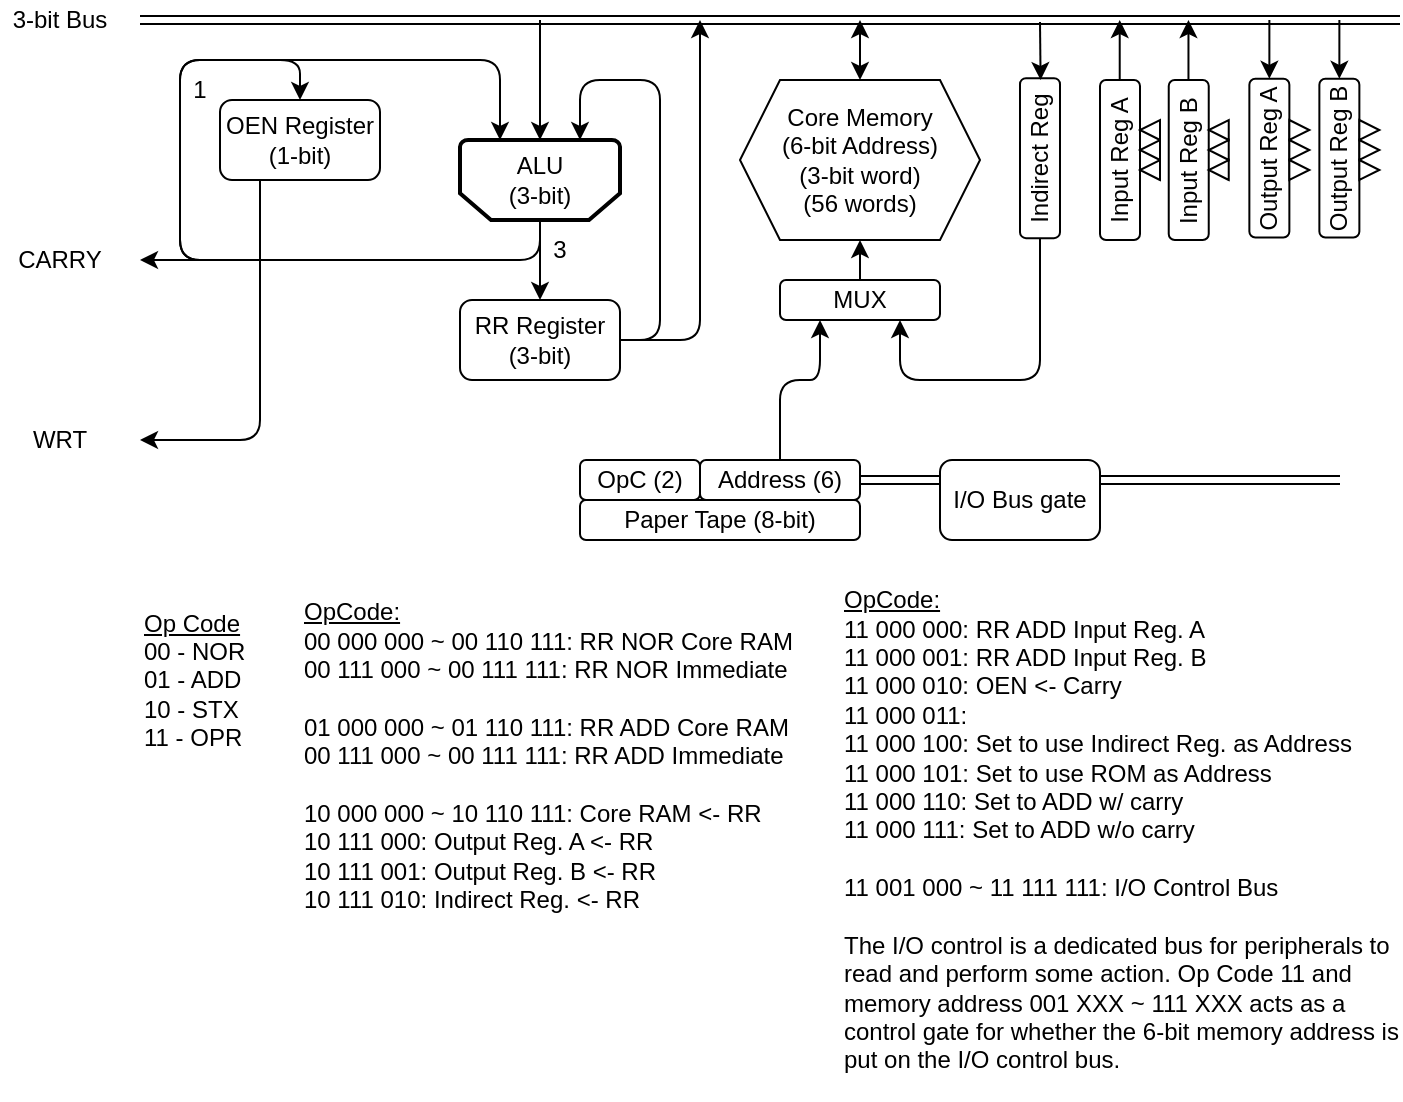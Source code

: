 <mxfile version="26.0.3">
  <diagram id="WnrMuEJYFn2A6ZmgykXn" name="Page-1">
    <mxGraphModel dx="819" dy="482" grid="1" gridSize="10" guides="1" tooltips="1" connect="1" arrows="1" fold="1" page="1" pageScale="1" pageWidth="1654" pageHeight="1169" math="0" shadow="0">
      <root>
        <mxCell id="0" />
        <mxCell id="1" parent="0" />
        <mxCell id="CtDm01CjGlFc-xp2yh45-36" value="Core Memory&lt;br&gt;(6-bit Address)&lt;br&gt;(3-bit word)&lt;div&gt;(56 words)&lt;/div&gt;" style="shape=hexagon;perimeter=hexagonPerimeter2;whiteSpace=wrap;html=1;fixedSize=1;" parent="1" vertex="1">
          <mxGeometry x="940" y="450" width="120" height="80" as="geometry" />
        </mxCell>
        <mxCell id="CtDm01CjGlFc-xp2yh45-50" value="Paper Tape (8-bit)" style="rounded=1;whiteSpace=wrap;html=1;" parent="1" vertex="1">
          <mxGeometry x="860" y="660" width="140" height="20" as="geometry" />
        </mxCell>
        <mxCell id="CtDm01CjGlFc-xp2yh45-53" value="ALU&lt;br&gt;(3&lt;span style=&quot;background-color: transparent; color: light-dark(rgb(0, 0, 0), rgb(255, 255, 255));&quot;&gt;-bit)&lt;/span&gt;" style="strokeWidth=2;html=1;shape=mxgraph.flowchart.loop_limit;whiteSpace=wrap;flipV=1;" parent="1" vertex="1">
          <mxGeometry x="800" y="480" width="80" height="40" as="geometry" />
        </mxCell>
        <mxCell id="f8ygEt5CiFw0iKFOxKiN-1" value="RR Register&lt;br&gt;(3-bit)" style="rounded=1;whiteSpace=wrap;html=1;" parent="1" vertex="1">
          <mxGeometry x="800" y="560" width="80" height="40" as="geometry" />
        </mxCell>
        <mxCell id="f8ygEt5CiFw0iKFOxKiN-2" value="" style="endArrow=classic;html=1;rounded=1;exitX=0.5;exitY=0;exitDx=0;exitDy=0;exitPerimeter=0;entryX=0.5;entryY=0;entryDx=0;entryDy=0;" parent="1" source="CtDm01CjGlFc-xp2yh45-53" target="f8ygEt5CiFw0iKFOxKiN-1" edge="1">
          <mxGeometry width="50" height="50" relative="1" as="geometry">
            <mxPoint x="865" y="450" as="sourcePoint" />
            <mxPoint x="915" y="400" as="targetPoint" />
          </mxGeometry>
        </mxCell>
        <mxCell id="f8ygEt5CiFw0iKFOxKiN-3" value="3" style="text;html=1;strokeColor=none;fillColor=none;align=center;verticalAlign=middle;whiteSpace=wrap;rounded=0;" parent="1" vertex="1">
          <mxGeometry x="840" y="520" width="20" height="30" as="geometry" />
        </mxCell>
        <mxCell id="f8ygEt5CiFw0iKFOxKiN-7" value="" style="endArrow=classic;html=1;rounded=1;exitX=1;exitY=0.5;exitDx=0;exitDy=0;entryX=0.75;entryY=1;entryDx=0;entryDy=0;entryPerimeter=0;" parent="1" source="f8ygEt5CiFw0iKFOxKiN-1" target="CtDm01CjGlFc-xp2yh45-53" edge="1">
          <mxGeometry width="50" height="50" relative="1" as="geometry">
            <mxPoint x="915" y="560" as="sourcePoint" />
            <mxPoint x="855" y="460" as="targetPoint" />
            <Array as="points">
              <mxPoint x="900" y="580" />
              <mxPoint x="900" y="450" />
              <mxPoint x="860" y="450" />
            </Array>
          </mxGeometry>
        </mxCell>
        <mxCell id="f8ygEt5CiFw0iKFOxKiN-16" value="" style="shape=link;html=1;rounded=1;" parent="1" edge="1">
          <mxGeometry width="100" relative="1" as="geometry">
            <mxPoint x="640" y="420" as="sourcePoint" />
            <mxPoint x="1270" y="420" as="targetPoint" />
          </mxGeometry>
        </mxCell>
        <mxCell id="f8ygEt5CiFw0iKFOxKiN-20" value="" style="endArrow=classic;html=1;rounded=1;entryX=0.5;entryY=1;entryDx=0;entryDy=0;entryPerimeter=0;" parent="1" target="CtDm01CjGlFc-xp2yh45-53" edge="1">
          <mxGeometry width="50" height="50" relative="1" as="geometry">
            <mxPoint x="840" y="420" as="sourcePoint" />
            <mxPoint x="1020" y="420" as="targetPoint" />
          </mxGeometry>
        </mxCell>
        <mxCell id="f8ygEt5CiFw0iKFOxKiN-45" value="3-bit Bus" style="text;html=1;strokeColor=none;fillColor=none;align=center;verticalAlign=middle;whiteSpace=wrap;rounded=0;" parent="1" vertex="1">
          <mxGeometry x="570" y="410" width="60" height="20" as="geometry" />
        </mxCell>
        <mxCell id="3NznJ-zv1RJbREVr_r1Y-3" value="" style="endArrow=classic;html=1;rounded=1;exitX=1;exitY=0.5;exitDx=0;exitDy=0;" parent="1" source="f8ygEt5CiFw0iKFOxKiN-1" edge="1">
          <mxGeometry width="50" height="50" relative="1" as="geometry">
            <mxPoint x="810" y="440" as="sourcePoint" />
            <mxPoint x="920" y="420" as="targetPoint" />
            <Array as="points">
              <mxPoint x="920" y="580" />
            </Array>
          </mxGeometry>
        </mxCell>
        <mxCell id="qPVORAUzFXD_HGblGiEd-2" value="" style="endArrow=classic;startArrow=classic;html=1;rounded=0;entryX=0.5;entryY=0;entryDx=0;entryDy=0;" parent="1" target="CtDm01CjGlFc-xp2yh45-36" edge="1">
          <mxGeometry width="50" height="50" relative="1" as="geometry">
            <mxPoint x="1000" y="420" as="sourcePoint" />
            <mxPoint x="1020" y="430" as="targetPoint" />
          </mxGeometry>
        </mxCell>
        <mxCell id="qPVORAUzFXD_HGblGiEd-4" value="OpC (2)" style="rounded=1;whiteSpace=wrap;html=1;" parent="1" vertex="1">
          <mxGeometry x="860" y="640" width="60" height="20" as="geometry" />
        </mxCell>
        <mxCell id="qPVORAUzFXD_HGblGiEd-5" value="Address (6)" style="rounded=1;whiteSpace=wrap;html=1;" parent="1" vertex="1">
          <mxGeometry x="920" y="640" width="80" height="20" as="geometry" />
        </mxCell>
        <mxCell id="qPVORAUzFXD_HGblGiEd-6" value="" style="endArrow=classic;html=1;rounded=1;exitX=0.5;exitY=0;exitDx=0;exitDy=0;entryX=0.25;entryY=1;entryDx=0;entryDy=0;" parent="1" source="qPVORAUzFXD_HGblGiEd-5" target="Qtp3ZXvqBJlrrIDqJjgl-3" edge="1">
          <mxGeometry width="50" height="50" relative="1" as="geometry">
            <mxPoint x="920" y="620" as="sourcePoint" />
            <mxPoint x="1020" y="570" as="targetPoint" />
            <Array as="points">
              <mxPoint x="960" y="600" />
              <mxPoint x="980" y="600" />
            </Array>
          </mxGeometry>
        </mxCell>
        <mxCell id="qPVORAUzFXD_HGblGiEd-9" value="Input Reg A" style="rounded=1;whiteSpace=wrap;html=1;rotation=-90;" parent="1" vertex="1">
          <mxGeometry x="1090" y="480" width="80" height="20" as="geometry" />
        </mxCell>
        <mxCell id="qPVORAUzFXD_HGblGiEd-11" value="" style="endArrow=classic;html=1;rounded=1;exitX=1;exitY=0.5;exitDx=0;exitDy=0;" parent="1" edge="1">
          <mxGeometry width="50" height="50" relative="1" as="geometry">
            <mxPoint x="1129.86" y="450" as="sourcePoint" />
            <mxPoint x="1129.86" y="420" as="targetPoint" />
          </mxGeometry>
        </mxCell>
        <mxCell id="qPVORAUzFXD_HGblGiEd-17" value="" style="triangle;whiteSpace=wrap;html=1;rotation=-180;" parent="1" vertex="1">
          <mxGeometry x="1140" y="470" width="10" height="10" as="geometry" />
        </mxCell>
        <mxCell id="qPVORAUzFXD_HGblGiEd-18" value="" style="triangle;whiteSpace=wrap;html=1;rotation=-180;" parent="1" vertex="1">
          <mxGeometry x="1140" y="480" width="10" height="10" as="geometry" />
        </mxCell>
        <mxCell id="qPVORAUzFXD_HGblGiEd-33" value="&lt;u&gt;Op Code&lt;/u&gt;&lt;br&gt;00 - NOR&lt;br&gt;01 - ADD&lt;br&gt;10 - STX&lt;div&gt;&lt;div style=&quot;&quot;&gt;&lt;span style=&quot;background-color: initial;&quot;&gt;11 - OPR&lt;/span&gt;&lt;/div&gt;&lt;/div&gt;" style="text;html=1;strokeColor=none;fillColor=none;align=left;verticalAlign=middle;whiteSpace=wrap;rounded=0;" parent="1" vertex="1">
          <mxGeometry x="640" y="690" width="70" height="120" as="geometry" />
        </mxCell>
        <mxCell id="qPVORAUzFXD_HGblGiEd-34" value="&lt;u&gt;OpCode:&lt;/u&gt;&lt;br&gt;00 000 000 ~ 00 110 111: RR NOR Core RAM&lt;br&gt;00 111 000 ~ 00 111 111: RR NOR Immediate&lt;div&gt;&lt;div&gt;&lt;br&gt;&lt;/div&gt;&lt;div&gt;01 000 000 ~ 01 110 111:&amp;nbsp;RR ADD Core RAM&lt;br&gt;00 111 000 ~ 00 111 111:&amp;nbsp;RR ADD Immediate&lt;/div&gt;&lt;/div&gt;&lt;div&gt;&lt;br&gt;&lt;/div&gt;&lt;div&gt;&lt;div&gt;10 000 000 ~ 10 110 111:&amp;nbsp;Core RAM &amp;lt;- RR&lt;br&gt;10 111 000: Output Reg. A &amp;lt;- RR&lt;br&gt;&lt;/div&gt;&lt;/div&gt;&lt;div&gt;10 111 001: Output Reg. B &amp;lt;- RR&lt;/div&gt;&lt;div&gt;10 111 010: Indirect Reg. &amp;lt;- RR&lt;br&gt;&lt;br&gt;&lt;/div&gt;" style="text;html=1;strokeColor=none;fillColor=none;align=left;verticalAlign=middle;whiteSpace=wrap;rounded=0;" parent="1" vertex="1">
          <mxGeometry x="720" y="690" width="260" height="210" as="geometry" />
        </mxCell>
        <mxCell id="V7vz-dn10kzdS8O13Vms-1" value="" style="triangle;whiteSpace=wrap;html=1;rotation=-180;" parent="1" vertex="1">
          <mxGeometry x="1140" y="490" width="10" height="10" as="geometry" />
        </mxCell>
        <mxCell id="NllyVqvixWQ4DQBvZZTj-4" value="WRT" style="text;html=1;align=center;verticalAlign=middle;whiteSpace=wrap;rounded=0;" parent="1" vertex="1">
          <mxGeometry x="570" y="620" width="60" height="20" as="geometry" />
        </mxCell>
        <mxCell id="6Gla-IgjYNg36VyRMXTX-1" value="&lt;u&gt;OpCode:&lt;/u&gt;&lt;div&gt;11 000 000:&amp;nbsp;&lt;span style=&quot;background-color: transparent; color: light-dark(rgb(0, 0, 0), rgb(255, 255, 255));&quot;&gt;RR ADD Input Reg. A&lt;/span&gt;&lt;/div&gt;&lt;div&gt;11 000 001:&amp;nbsp;&lt;span style=&quot;background-color: transparent; color: light-dark(rgb(0, 0, 0), rgb(255, 255, 255));&quot;&gt;RR ADD Input Reg. B&lt;/span&gt;&lt;/div&gt;&lt;div&gt;&lt;div&gt;&lt;div&gt;11 000 010:&amp;nbsp;&lt;span style=&quot;background-color: transparent; color: light-dark(rgb(0, 0, 0), rgb(255, 255, 255));&quot;&gt;OEN &amp;lt;- Carry&lt;/span&gt;&lt;/div&gt;&lt;div&gt;11 000 011:&amp;nbsp;&lt;br&gt;11 000 100:&amp;nbsp;&lt;span style=&quot;background-color: transparent; color: light-dark(rgb(0, 0, 0), rgb(255, 255, 255));&quot;&gt;Set to use Indirect Reg. as Address&lt;/span&gt;&lt;/div&gt;&lt;div&gt;11 000 101:&amp;nbsp;&lt;span style=&quot;background-color: transparent; color: light-dark(rgb(0, 0, 0), rgb(255, 255, 255));&quot;&gt;Set to use ROM as Address&lt;/span&gt;&lt;/div&gt;&lt;div&gt;11 000 110:&amp;nbsp;&lt;span style=&quot;background-color: transparent; color: light-dark(rgb(0, 0, 0), rgb(255, 255, 255));&quot;&gt;Set to ADD w/ carry&lt;/span&gt;&lt;/div&gt;&lt;div&gt;11 000 111:&amp;nbsp;&lt;span style=&quot;background-color: transparent; color: light-dark(rgb(0, 0, 0), rgb(255, 255, 255));&quot;&gt;Set to ADD w/o carry&lt;/span&gt;&lt;/div&gt;&lt;/div&gt;&lt;div&gt;&lt;br&gt;&lt;/div&gt;&lt;div&gt;11 001 000 ~ 11 111 111: I/O Control Bus&lt;br&gt;&lt;div&gt;&lt;br&gt;&lt;/div&gt;&lt;div&gt;&lt;span style=&quot;background-color: transparent; color: light-dark(rgb(0, 0, 0), rgb(255, 255, 255));&quot;&gt;The I/O control is a dedicated bus for peripherals to read and perform some action. Op Code 11 and memory address 001 XXX ~ 111 XXX acts as a control gate for whether the 6-bit memory address is put on the I/O control bus.&lt;/span&gt;&lt;/div&gt;&lt;/div&gt;&lt;/div&gt;" style="text;html=1;strokeColor=none;fillColor=none;align=left;verticalAlign=middle;whiteSpace=wrap;rounded=0;" parent="1" vertex="1">
          <mxGeometry x="989.68" y="690" width="280.32" height="270" as="geometry" />
        </mxCell>
        <mxCell id="6Gla-IgjYNg36VyRMXTX-2" value="OEN Register&lt;br&gt;(1-bit)" style="rounded=1;whiteSpace=wrap;html=1;" parent="1" vertex="1">
          <mxGeometry x="680" y="460" width="80" height="40" as="geometry" />
        </mxCell>
        <mxCell id="6Gla-IgjYNg36VyRMXTX-3" value="" style="endArrow=classic;html=1;rounded=1;exitX=0.25;exitY=1;exitDx=0;exitDy=0;curved=0;" parent="1" source="6Gla-IgjYNg36VyRMXTX-2" edge="1">
          <mxGeometry width="50" height="50" relative="1" as="geometry">
            <mxPoint x="950" y="570" as="sourcePoint" />
            <mxPoint x="640" y="630" as="targetPoint" />
            <Array as="points">
              <mxPoint x="700" y="630" />
            </Array>
          </mxGeometry>
        </mxCell>
        <mxCell id="6Gla-IgjYNg36VyRMXTX-4" value="" style="endArrow=classic;html=1;rounded=1;entryX=0.5;entryY=0;entryDx=0;entryDy=0;curved=0;" parent="1" target="6Gla-IgjYNg36VyRMXTX-2" edge="1">
          <mxGeometry width="50" height="50" relative="1" as="geometry">
            <mxPoint x="690" y="540" as="sourcePoint" />
            <mxPoint x="710" y="450" as="targetPoint" />
            <Array as="points">
              <mxPoint x="660" y="540" />
              <mxPoint x="660" y="440" />
              <mxPoint x="720" y="440" />
            </Array>
          </mxGeometry>
        </mxCell>
        <mxCell id="6Gla-IgjYNg36VyRMXTX-5" value="1" style="text;html=1;strokeColor=none;fillColor=none;align=center;verticalAlign=middle;whiteSpace=wrap;rounded=0;" parent="1" vertex="1">
          <mxGeometry x="660" y="440" width="20" height="30" as="geometry" />
        </mxCell>
        <mxCell id="6Gla-IgjYNg36VyRMXTX-7" value="CARRY" style="text;html=1;align=center;verticalAlign=middle;whiteSpace=wrap;rounded=0;" parent="1" vertex="1">
          <mxGeometry x="570" y="530" width="60" height="20" as="geometry" />
        </mxCell>
        <mxCell id="6Gla-IgjYNg36VyRMXTX-8" value="" style="endArrow=classic;html=1;rounded=1;exitX=0;exitY=0;exitDx=0;exitDy=0;curved=0;" parent="1" source="f8ygEt5CiFw0iKFOxKiN-3" edge="1">
          <mxGeometry width="50" height="50" relative="1" as="geometry">
            <mxPoint x="950" y="570" as="sourcePoint" />
            <mxPoint x="640" y="540" as="targetPoint" />
            <Array as="points">
              <mxPoint x="840" y="540" />
            </Array>
          </mxGeometry>
        </mxCell>
        <mxCell id="83gs425R1Idl67Dw59jQ-8" value="Output Reg A" style="rounded=1;whiteSpace=wrap;html=1;rotation=-90;" parent="1" vertex="1">
          <mxGeometry x="1165" y="479.07" width="79.37" height="20" as="geometry" />
        </mxCell>
        <mxCell id="V7vz-dn10kzdS8O13Vms-4" value="" style="triangle;whiteSpace=wrap;html=1;rotation=-360;" parent="1" vertex="1">
          <mxGeometry x="1214.68" y="490" width="10" height="10" as="geometry" />
        </mxCell>
        <mxCell id="V7vz-dn10kzdS8O13Vms-5" value="" style="triangle;whiteSpace=wrap;html=1;rotation=-360;" parent="1" vertex="1">
          <mxGeometry x="1214.68" y="480" width="10" height="10" as="geometry" />
        </mxCell>
        <mxCell id="V7vz-dn10kzdS8O13Vms-6" value="" style="triangle;whiteSpace=wrap;html=1;rotation=-360;" parent="1" vertex="1">
          <mxGeometry x="1214.68" y="470" width="10" height="10" as="geometry" />
        </mxCell>
        <mxCell id="83gs425R1Idl67Dw59jQ-14" value="" style="endArrow=classic;html=1;rounded=1;exitX=0.167;exitY=1;exitDx=0;exitDy=0;entryX=1;entryY=0.5;entryDx=0;entryDy=0;exitPerimeter=0;" parent="1" target="83gs425R1Idl67Dw59jQ-8" edge="1">
          <mxGeometry width="50" height="50" relative="1" as="geometry">
            <mxPoint x="1204.7" y="420" as="sourcePoint" />
            <mxPoint x="1169.68" y="430" as="targetPoint" />
          </mxGeometry>
        </mxCell>
        <mxCell id="mmIsVI4fJHnAntwc2tS1-1" value="I/O Bus gate" style="rounded=1;whiteSpace=wrap;html=1;" parent="1" vertex="1">
          <mxGeometry x="1040" y="640" width="80" height="40" as="geometry" />
        </mxCell>
        <mxCell id="mmIsVI4fJHnAntwc2tS1-3" value="" style="shape=link;html=1;rounded=1;" parent="1" edge="1">
          <mxGeometry width="100" relative="1" as="geometry">
            <mxPoint x="1000" y="650" as="sourcePoint" />
            <mxPoint x="1040" y="650" as="targetPoint" />
          </mxGeometry>
        </mxCell>
        <mxCell id="mmIsVI4fJHnAntwc2tS1-4" value="" style="shape=link;html=1;rounded=1;" parent="1" edge="1">
          <mxGeometry width="100" relative="1" as="geometry">
            <mxPoint x="1120" y="650" as="sourcePoint" />
            <mxPoint x="1240" y="650" as="targetPoint" />
          </mxGeometry>
        </mxCell>
        <mxCell id="Qtp3ZXvqBJlrrIDqJjgl-1" value="" style="endArrow=classic;html=1;rounded=1;entryX=0.25;entryY=1;entryDx=0;entryDy=0;curved=0;entryPerimeter=0;" parent="1" target="CtDm01CjGlFc-xp2yh45-53" edge="1">
          <mxGeometry width="50" height="50" relative="1" as="geometry">
            <mxPoint x="690" y="540" as="sourcePoint" />
            <mxPoint x="800" y="459.07" as="targetPoint" />
            <Array as="points">
              <mxPoint x="660" y="540" />
              <mxPoint x="660" y="440" />
              <mxPoint x="820" y="440" />
            </Array>
          </mxGeometry>
        </mxCell>
        <mxCell id="Qtp3ZXvqBJlrrIDqJjgl-3" value="MUX" style="rounded=1;whiteSpace=wrap;html=1;" parent="1" vertex="1">
          <mxGeometry x="960" y="550" width="80" height="20" as="geometry" />
        </mxCell>
        <mxCell id="Qtp3ZXvqBJlrrIDqJjgl-4" value="Indirect Reg" style="rounded=1;whiteSpace=wrap;html=1;rotation=-90;" parent="1" vertex="1">
          <mxGeometry x="1050" y="479.07" width="80" height="20" as="geometry" />
        </mxCell>
        <mxCell id="Qtp3ZXvqBJlrrIDqJjgl-5" value="" style="endArrow=classic;html=1;rounded=1;exitX=0.167;exitY=1;exitDx=0;exitDy=0;entryX=1;entryY=0.5;entryDx=0;entryDy=0;exitPerimeter=0;" parent="1" edge="1">
          <mxGeometry width="50" height="50" relative="1" as="geometry">
            <mxPoint x="1090.0" y="421" as="sourcePoint" />
            <mxPoint x="1090.3" y="450" as="targetPoint" />
          </mxGeometry>
        </mxCell>
        <mxCell id="Qtp3ZXvqBJlrrIDqJjgl-6" value="" style="endArrow=classic;html=1;rounded=1;exitX=0;exitY=0.5;exitDx=0;exitDy=0;entryX=0.75;entryY=1;entryDx=0;entryDy=0;" parent="1" source="Qtp3ZXvqBJlrrIDqJjgl-4" target="Qtp3ZXvqBJlrrIDqJjgl-3" edge="1">
          <mxGeometry width="50" height="50" relative="1" as="geometry">
            <mxPoint x="1100.0" y="431" as="sourcePoint" />
            <mxPoint x="1100.3" y="460" as="targetPoint" />
            <Array as="points">
              <mxPoint x="1090" y="600" />
              <mxPoint x="1020" y="600" />
            </Array>
          </mxGeometry>
        </mxCell>
        <mxCell id="Qtp3ZXvqBJlrrIDqJjgl-7" value="" style="endArrow=classic;html=1;rounded=1;exitX=1;exitY=0.5;exitDx=0;exitDy=0;" parent="1" edge="1">
          <mxGeometry width="50" height="50" relative="1" as="geometry">
            <mxPoint x="1000.0" y="550" as="sourcePoint" />
            <mxPoint x="1000" y="530" as="targetPoint" />
          </mxGeometry>
        </mxCell>
        <mxCell id="vmI7wNNw6IANsLLTJ6Rc-1" value="Input Reg B" style="rounded=1;whiteSpace=wrap;html=1;rotation=-90;" vertex="1" parent="1">
          <mxGeometry x="1124.37" y="480" width="80" height="20" as="geometry" />
        </mxCell>
        <mxCell id="vmI7wNNw6IANsLLTJ6Rc-2" value="" style="endArrow=classic;html=1;rounded=1;exitX=1;exitY=0.5;exitDx=0;exitDy=0;" edge="1" parent="1">
          <mxGeometry width="50" height="50" relative="1" as="geometry">
            <mxPoint x="1164.23" y="450" as="sourcePoint" />
            <mxPoint x="1164.23" y="420" as="targetPoint" />
          </mxGeometry>
        </mxCell>
        <mxCell id="vmI7wNNw6IANsLLTJ6Rc-3" value="" style="triangle;whiteSpace=wrap;html=1;rotation=-180;" vertex="1" parent="1">
          <mxGeometry x="1174.37" y="470" width="10" height="10" as="geometry" />
        </mxCell>
        <mxCell id="vmI7wNNw6IANsLLTJ6Rc-4" value="" style="triangle;whiteSpace=wrap;html=1;rotation=-180;" vertex="1" parent="1">
          <mxGeometry x="1174.37" y="480" width="10" height="10" as="geometry" />
        </mxCell>
        <mxCell id="vmI7wNNw6IANsLLTJ6Rc-5" value="" style="triangle;whiteSpace=wrap;html=1;rotation=-180;" vertex="1" parent="1">
          <mxGeometry x="1174.37" y="490" width="10" height="10" as="geometry" />
        </mxCell>
        <mxCell id="vmI7wNNw6IANsLLTJ6Rc-6" value="Output Reg B" style="rounded=1;whiteSpace=wrap;html=1;rotation=-90;" vertex="1" parent="1">
          <mxGeometry x="1200" y="479.07" width="79.37" height="20" as="geometry" />
        </mxCell>
        <mxCell id="vmI7wNNw6IANsLLTJ6Rc-7" value="" style="triangle;whiteSpace=wrap;html=1;rotation=-360;" vertex="1" parent="1">
          <mxGeometry x="1249.68" y="490" width="10" height="10" as="geometry" />
        </mxCell>
        <mxCell id="vmI7wNNw6IANsLLTJ6Rc-8" value="" style="triangle;whiteSpace=wrap;html=1;rotation=-360;" vertex="1" parent="1">
          <mxGeometry x="1249.68" y="480" width="10" height="10" as="geometry" />
        </mxCell>
        <mxCell id="vmI7wNNw6IANsLLTJ6Rc-9" value="" style="triangle;whiteSpace=wrap;html=1;rotation=-360;" vertex="1" parent="1">
          <mxGeometry x="1249.68" y="470" width="10" height="10" as="geometry" />
        </mxCell>
        <mxCell id="vmI7wNNw6IANsLLTJ6Rc-10" value="" style="endArrow=classic;html=1;rounded=1;exitX=0.167;exitY=1;exitDx=0;exitDy=0;entryX=1;entryY=0.5;entryDx=0;entryDy=0;exitPerimeter=0;" edge="1" parent="1" target="vmI7wNNw6IANsLLTJ6Rc-6">
          <mxGeometry width="50" height="50" relative="1" as="geometry">
            <mxPoint x="1239.7" y="420" as="sourcePoint" />
            <mxPoint x="1204.68" y="430" as="targetPoint" />
          </mxGeometry>
        </mxCell>
      </root>
    </mxGraphModel>
  </diagram>
</mxfile>
